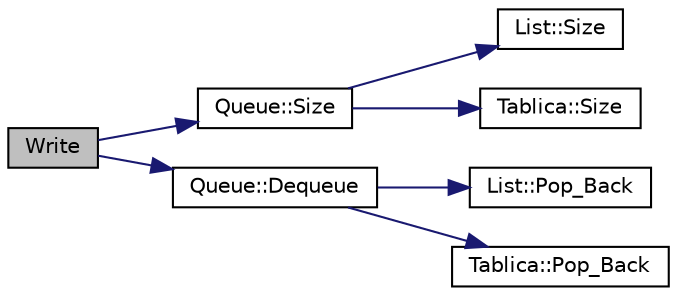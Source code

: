 digraph "Write"
{
  edge [fontname="Helvetica",fontsize="10",labelfontname="Helvetica",labelfontsize="10"];
  node [fontname="Helvetica",fontsize="10",shape=record];
  rankdir="LR";
  Node1 [label="Write",height=0.2,width=0.4,color="black", fillcolor="grey75", style="filled" fontcolor="black"];
  Node1 -> Node2 [color="midnightblue",fontsize="10",style="solid",fontname="Helvetica"];
  Node2 [label="Queue::Size",height=0.2,width=0.4,color="black", fillcolor="white", style="filled",URL="$class_queue.html#a2b28fe3446577261546f74b7bbe3ccc6"];
  Node2 -> Node3 [color="midnightblue",fontsize="10",style="solid",fontname="Helvetica"];
  Node3 [label="List::Size",height=0.2,width=0.4,color="black", fillcolor="white", style="filled",URL="$class_list.html#a00e0054a58302c9eceb94d2ca884e6c5"];
  Node2 -> Node4 [color="midnightblue",fontsize="10",style="solid",fontname="Helvetica"];
  Node4 [label="Tablica::Size",height=0.2,width=0.4,color="black", fillcolor="white", style="filled",URL="$class_tablica.html#a8598f952095406441bfd2d20e76f175c"];
  Node1 -> Node5 [color="midnightblue",fontsize="10",style="solid",fontname="Helvetica"];
  Node5 [label="Queue::Dequeue",height=0.2,width=0.4,color="black", fillcolor="white", style="filled",URL="$class_queue.html#af6a908c687baa28ac3237dcf22c1ba13"];
  Node5 -> Node6 [color="midnightblue",fontsize="10",style="solid",fontname="Helvetica"];
  Node6 [label="List::Pop_Back",height=0.2,width=0.4,color="black", fillcolor="white", style="filled",URL="$class_list.html#a8b06ea3ceef6bb1b261656e78e1ba6e7"];
  Node5 -> Node7 [color="midnightblue",fontsize="10",style="solid",fontname="Helvetica"];
  Node7 [label="Tablica::Pop_Back",height=0.2,width=0.4,color="black", fillcolor="white", style="filled",URL="$class_tablica.html#a899c8e69cb97bd027c1c05140cd304ec"];
}
